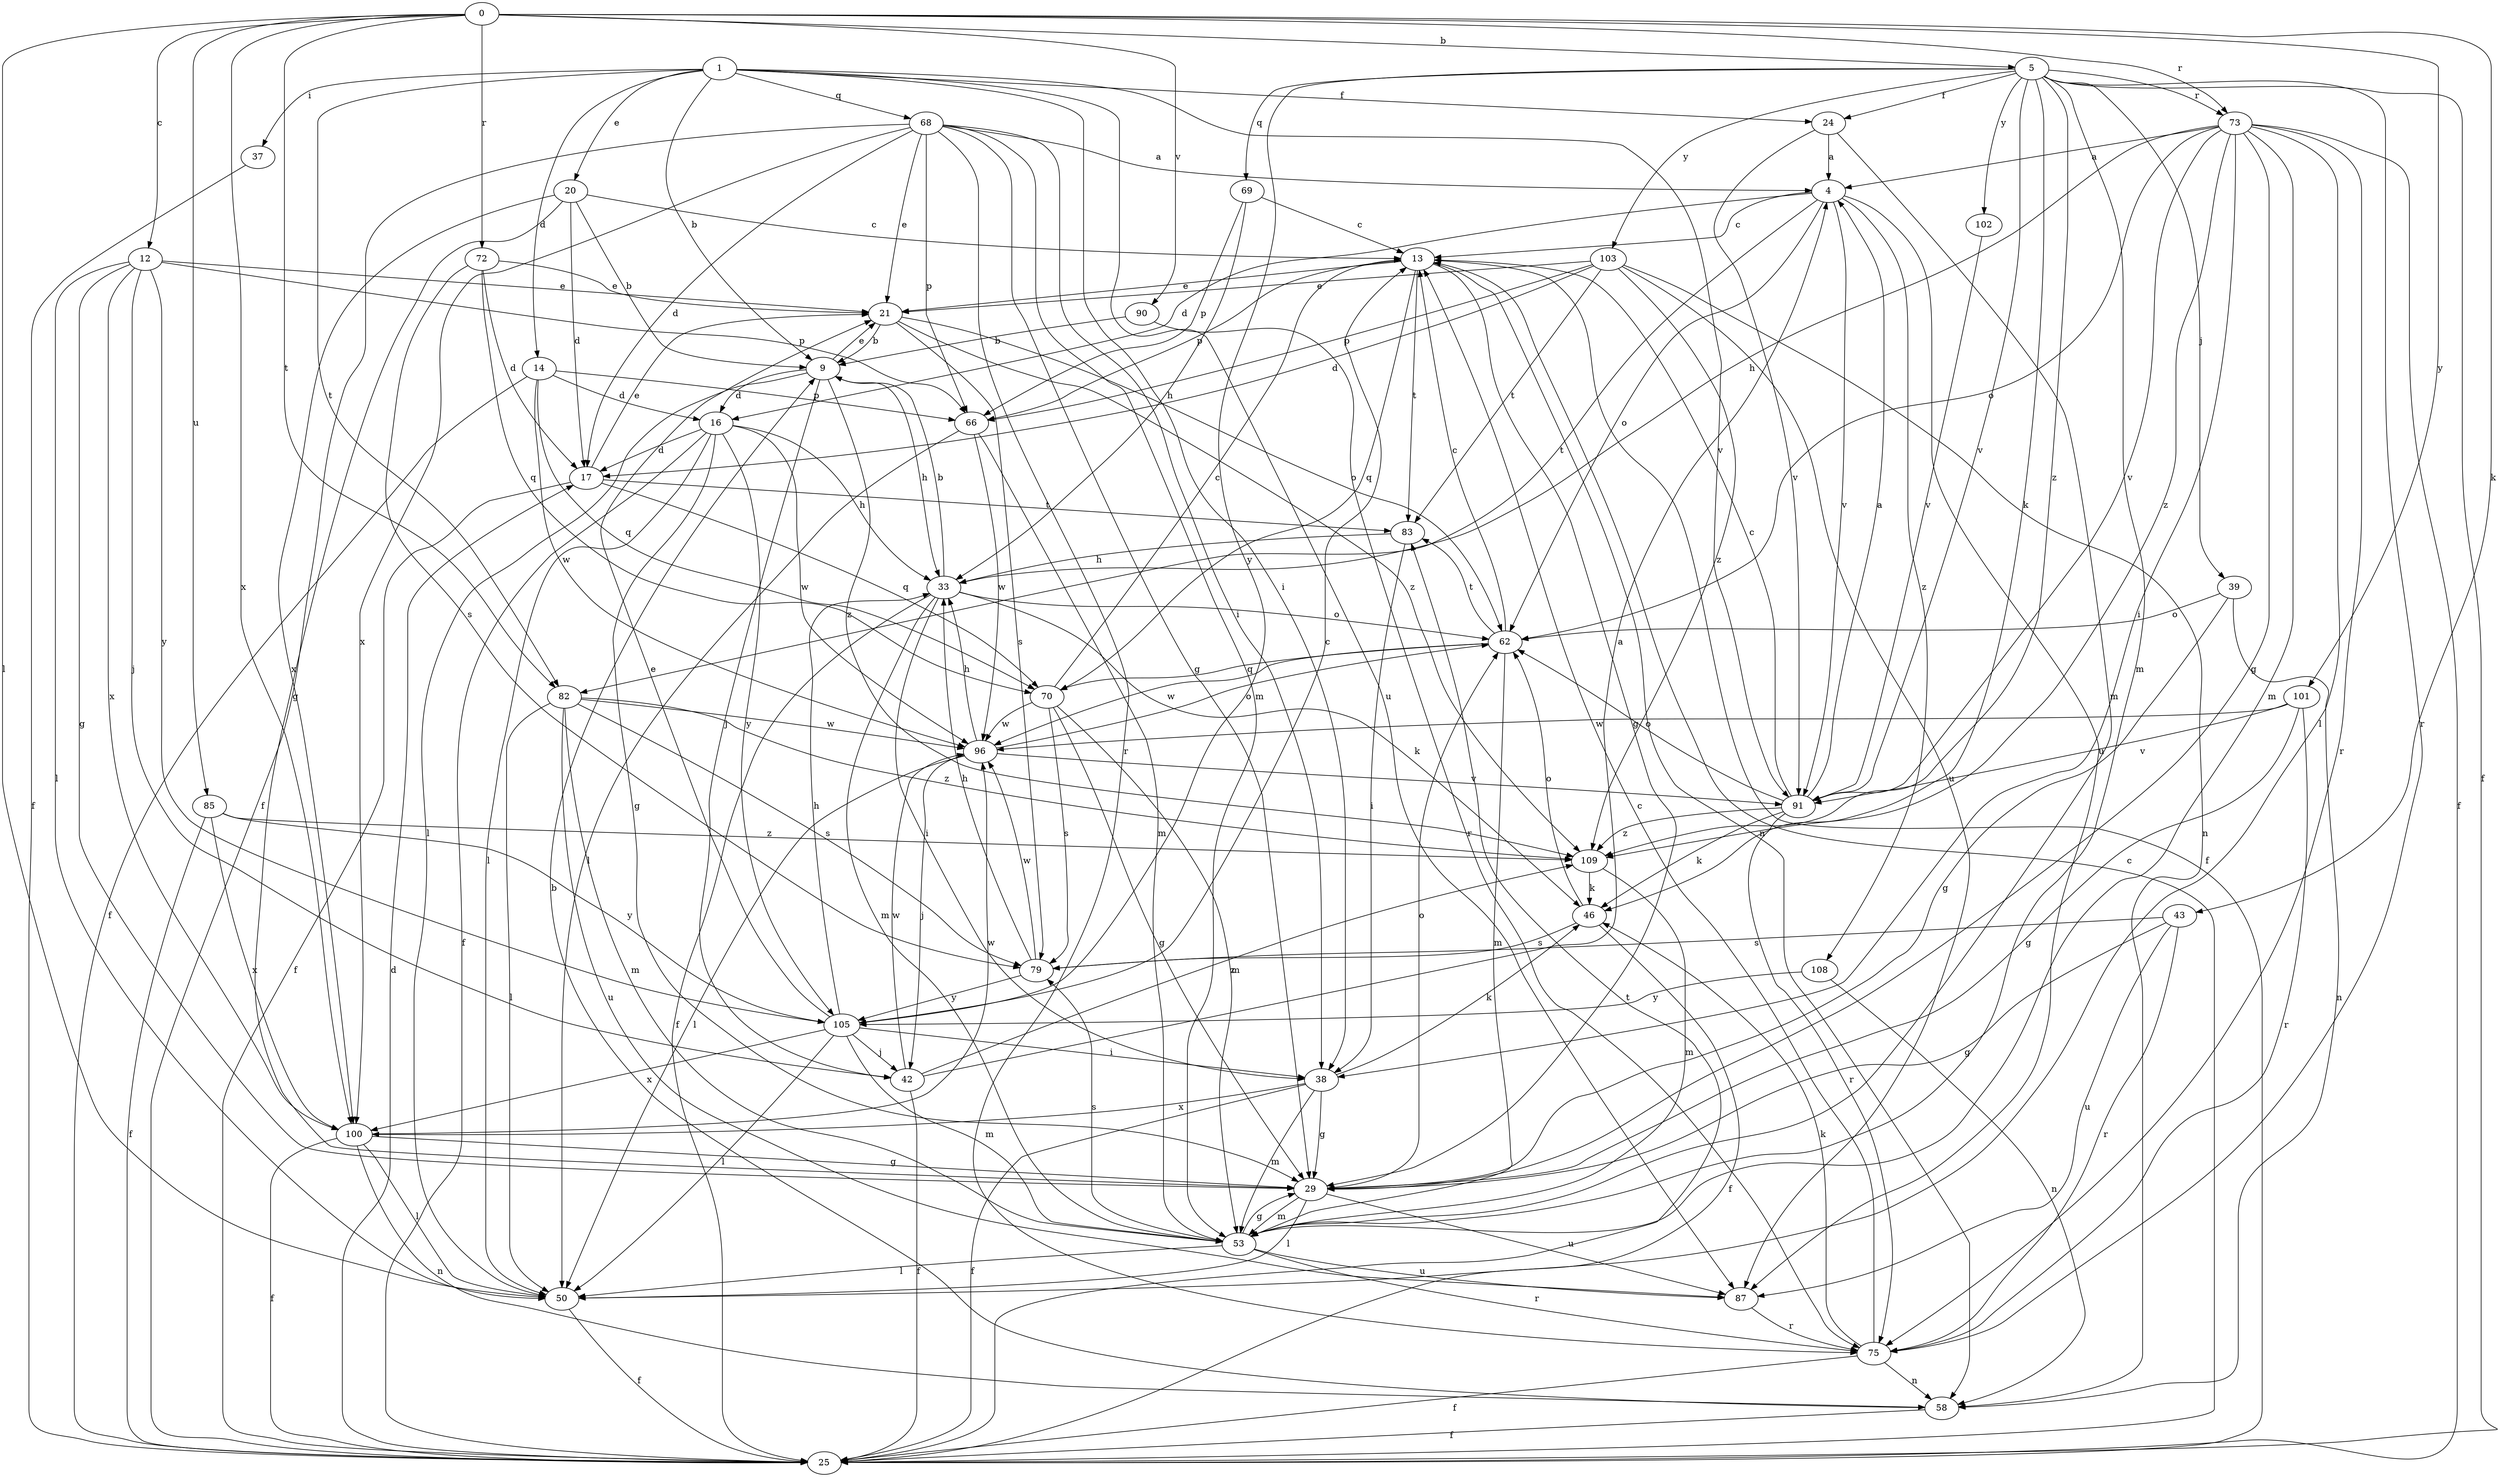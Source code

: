 strict digraph  {
0;
1;
4;
5;
9;
12;
13;
14;
16;
17;
20;
21;
24;
25;
29;
33;
37;
38;
39;
42;
43;
46;
50;
53;
58;
62;
66;
68;
69;
70;
72;
73;
75;
79;
82;
83;
85;
87;
90;
91;
96;
100;
101;
102;
103;
105;
108;
109;
0 -> 5  [label=b];
0 -> 12  [label=c];
0 -> 43  [label=k];
0 -> 50  [label=l];
0 -> 72  [label=r];
0 -> 73  [label=r];
0 -> 82  [label=t];
0 -> 85  [label=u];
0 -> 90  [label=v];
0 -> 100  [label=x];
0 -> 101  [label=y];
1 -> 9  [label=b];
1 -> 14  [label=d];
1 -> 20  [label=e];
1 -> 24  [label=f];
1 -> 37  [label=i];
1 -> 38  [label=i];
1 -> 68  [label=q];
1 -> 82  [label=t];
1 -> 87  [label=u];
1 -> 91  [label=v];
4 -> 13  [label=c];
4 -> 16  [label=d];
4 -> 62  [label=o];
4 -> 82  [label=t];
4 -> 87  [label=u];
4 -> 91  [label=v];
4 -> 108  [label=z];
5 -> 24  [label=f];
5 -> 25  [label=f];
5 -> 39  [label=j];
5 -> 46  [label=k];
5 -> 53  [label=m];
5 -> 69  [label=q];
5 -> 73  [label=r];
5 -> 75  [label=r];
5 -> 91  [label=v];
5 -> 102  [label=y];
5 -> 103  [label=y];
5 -> 105  [label=y];
5 -> 109  [label=z];
9 -> 16  [label=d];
9 -> 21  [label=e];
9 -> 33  [label=h];
9 -> 42  [label=j];
9 -> 50  [label=l];
9 -> 109  [label=z];
12 -> 21  [label=e];
12 -> 29  [label=g];
12 -> 42  [label=j];
12 -> 50  [label=l];
12 -> 66  [label=p];
12 -> 100  [label=x];
12 -> 105  [label=y];
13 -> 21  [label=e];
13 -> 25  [label=f];
13 -> 29  [label=g];
13 -> 58  [label=n];
13 -> 66  [label=p];
13 -> 70  [label=q];
13 -> 83  [label=t];
14 -> 16  [label=d];
14 -> 25  [label=f];
14 -> 66  [label=p];
14 -> 70  [label=q];
14 -> 96  [label=w];
16 -> 17  [label=d];
16 -> 25  [label=f];
16 -> 29  [label=g];
16 -> 33  [label=h];
16 -> 50  [label=l];
16 -> 96  [label=w];
16 -> 105  [label=y];
17 -> 21  [label=e];
17 -> 25  [label=f];
17 -> 70  [label=q];
17 -> 83  [label=t];
20 -> 9  [label=b];
20 -> 13  [label=c];
20 -> 17  [label=d];
20 -> 29  [label=g];
20 -> 100  [label=x];
21 -> 9  [label=b];
21 -> 62  [label=o];
21 -> 79  [label=s];
21 -> 109  [label=z];
24 -> 4  [label=a];
24 -> 53  [label=m];
24 -> 91  [label=v];
25 -> 13  [label=c];
25 -> 17  [label=d];
25 -> 83  [label=t];
29 -> 50  [label=l];
29 -> 53  [label=m];
29 -> 62  [label=o];
29 -> 87  [label=u];
33 -> 9  [label=b];
33 -> 25  [label=f];
33 -> 38  [label=i];
33 -> 46  [label=k];
33 -> 53  [label=m];
33 -> 62  [label=o];
37 -> 25  [label=f];
38 -> 25  [label=f];
38 -> 29  [label=g];
38 -> 46  [label=k];
38 -> 53  [label=m];
38 -> 100  [label=x];
39 -> 29  [label=g];
39 -> 58  [label=n];
39 -> 62  [label=o];
42 -> 4  [label=a];
42 -> 25  [label=f];
42 -> 96  [label=w];
42 -> 109  [label=z];
43 -> 29  [label=g];
43 -> 75  [label=r];
43 -> 79  [label=s];
43 -> 87  [label=u];
46 -> 25  [label=f];
46 -> 62  [label=o];
46 -> 79  [label=s];
50 -> 25  [label=f];
53 -> 29  [label=g];
53 -> 50  [label=l];
53 -> 75  [label=r];
53 -> 79  [label=s];
53 -> 87  [label=u];
58 -> 9  [label=b];
58 -> 25  [label=f];
62 -> 13  [label=c];
62 -> 53  [label=m];
62 -> 70  [label=q];
62 -> 83  [label=t];
62 -> 96  [label=w];
66 -> 50  [label=l];
66 -> 53  [label=m];
66 -> 96  [label=w];
68 -> 4  [label=a];
68 -> 17  [label=d];
68 -> 21  [label=e];
68 -> 25  [label=f];
68 -> 29  [label=g];
68 -> 38  [label=i];
68 -> 53  [label=m];
68 -> 66  [label=p];
68 -> 75  [label=r];
68 -> 100  [label=x];
69 -> 13  [label=c];
69 -> 33  [label=h];
69 -> 66  [label=p];
70 -> 13  [label=c];
70 -> 29  [label=g];
70 -> 53  [label=m];
70 -> 79  [label=s];
70 -> 96  [label=w];
72 -> 17  [label=d];
72 -> 21  [label=e];
72 -> 70  [label=q];
72 -> 79  [label=s];
73 -> 4  [label=a];
73 -> 25  [label=f];
73 -> 29  [label=g];
73 -> 33  [label=h];
73 -> 38  [label=i];
73 -> 50  [label=l];
73 -> 53  [label=m];
73 -> 62  [label=o];
73 -> 75  [label=r];
73 -> 91  [label=v];
73 -> 109  [label=z];
75 -> 13  [label=c];
75 -> 25  [label=f];
75 -> 46  [label=k];
75 -> 58  [label=n];
79 -> 33  [label=h];
79 -> 96  [label=w];
79 -> 105  [label=y];
82 -> 50  [label=l];
82 -> 53  [label=m];
82 -> 79  [label=s];
82 -> 87  [label=u];
82 -> 96  [label=w];
82 -> 109  [label=z];
83 -> 33  [label=h];
83 -> 38  [label=i];
85 -> 25  [label=f];
85 -> 100  [label=x];
85 -> 105  [label=y];
85 -> 109  [label=z];
87 -> 75  [label=r];
90 -> 9  [label=b];
90 -> 75  [label=r];
91 -> 4  [label=a];
91 -> 13  [label=c];
91 -> 46  [label=k];
91 -> 62  [label=o];
91 -> 75  [label=r];
91 -> 109  [label=z];
96 -> 33  [label=h];
96 -> 42  [label=j];
96 -> 50  [label=l];
96 -> 62  [label=o];
96 -> 91  [label=v];
100 -> 25  [label=f];
100 -> 29  [label=g];
100 -> 50  [label=l];
100 -> 58  [label=n];
100 -> 96  [label=w];
101 -> 29  [label=g];
101 -> 75  [label=r];
101 -> 91  [label=v];
101 -> 96  [label=w];
102 -> 91  [label=v];
103 -> 17  [label=d];
103 -> 21  [label=e];
103 -> 58  [label=n];
103 -> 66  [label=p];
103 -> 83  [label=t];
103 -> 87  [label=u];
103 -> 109  [label=z];
105 -> 13  [label=c];
105 -> 21  [label=e];
105 -> 33  [label=h];
105 -> 38  [label=i];
105 -> 42  [label=j];
105 -> 50  [label=l];
105 -> 53  [label=m];
105 -> 100  [label=x];
108 -> 58  [label=n];
108 -> 105  [label=y];
109 -> 46  [label=k];
109 -> 53  [label=m];
}
